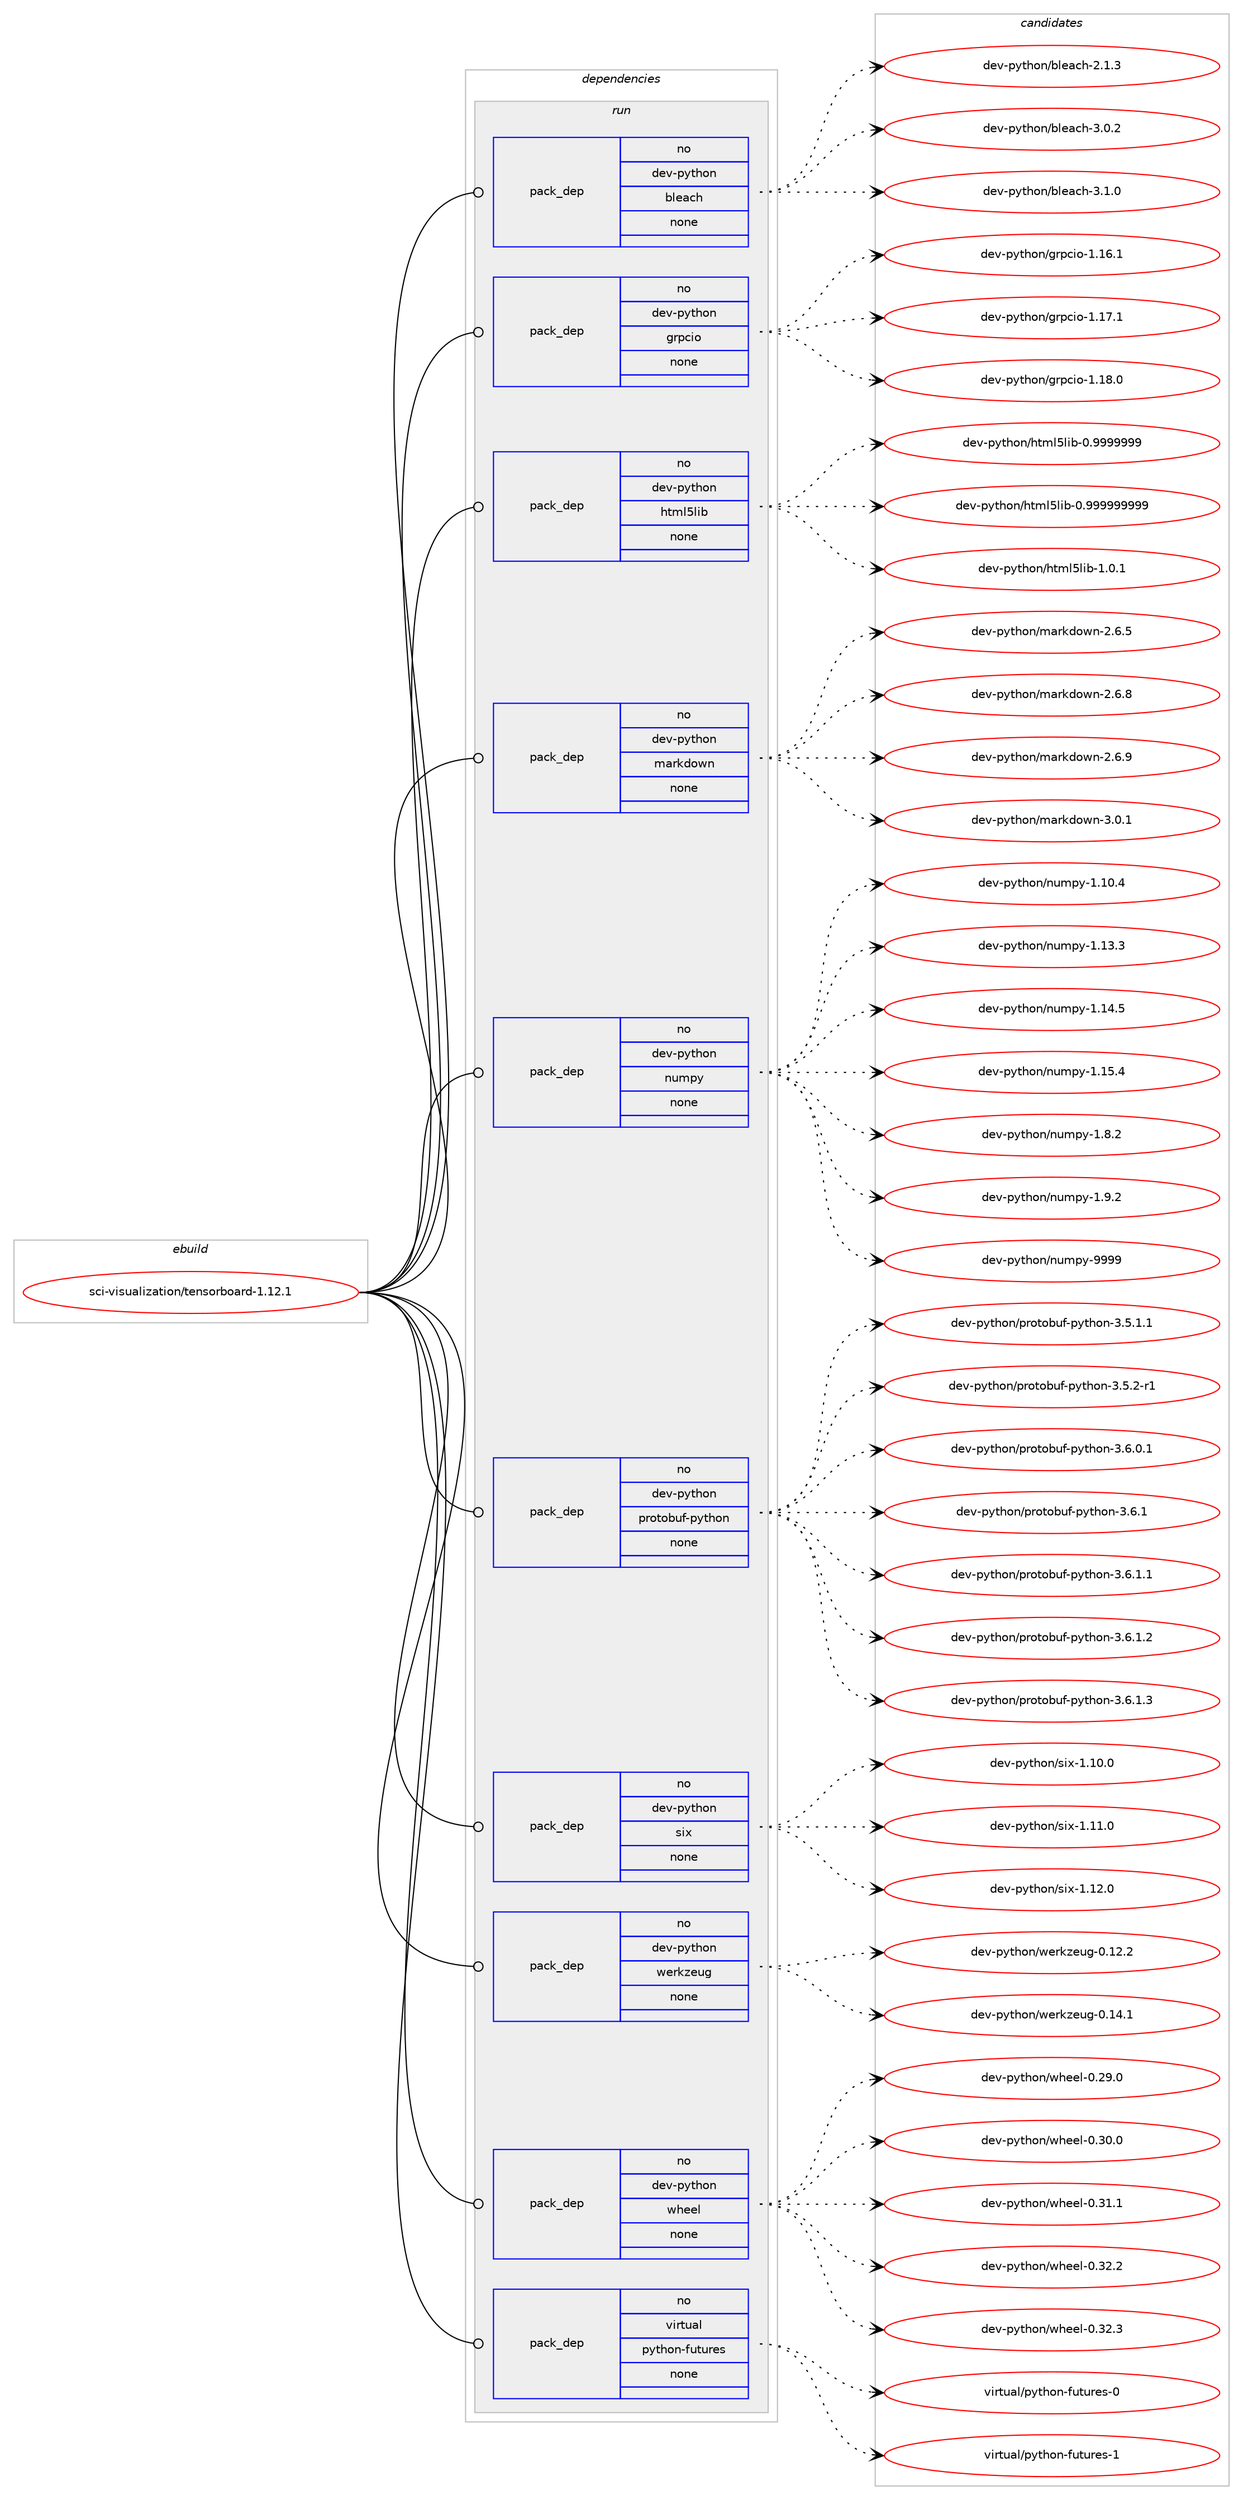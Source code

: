 digraph prolog {

# *************
# Graph options
# *************

newrank=true;
concentrate=true;
compound=true;
graph [rankdir=LR,fontname=Helvetica,fontsize=10,ranksep=1.5];#, ranksep=2.5, nodesep=0.2];
edge  [arrowhead=vee];
node  [fontname=Helvetica,fontsize=10];

# **********
# The ebuild
# **********

subgraph cluster_leftcol {
color=gray;
rank=same;
label=<<i>ebuild</i>>;
id [label="sci-visualization/tensorboard-1.12.1", color=red, width=4, href="../sci-visualization/tensorboard-1.12.1.svg"];
}

# ****************
# The dependencies
# ****************

subgraph cluster_midcol {
color=gray;
label=<<i>dependencies</i>>;
subgraph cluster_compile {
fillcolor="#eeeeee";
style=filled;
label=<<i>compile</i>>;
}
subgraph cluster_compileandrun {
fillcolor="#eeeeee";
style=filled;
label=<<i>compile and run</i>>;
}
subgraph cluster_run {
fillcolor="#eeeeee";
style=filled;
label=<<i>run</i>>;
subgraph pack2261 {
dependency2698 [label=<<TABLE BORDER="0" CELLBORDER="1" CELLSPACING="0" CELLPADDING="4" WIDTH="220"><TR><TD ROWSPAN="6" CELLPADDING="30">pack_dep</TD></TR><TR><TD WIDTH="110">no</TD></TR><TR><TD>dev-python</TD></TR><TR><TD>bleach</TD></TR><TR><TD>none</TD></TR><TR><TD></TD></TR></TABLE>>, shape=none, color=blue];
}
id:e -> dependency2698:w [weight=20,style="solid",arrowhead="odot"];
subgraph pack2262 {
dependency2699 [label=<<TABLE BORDER="0" CELLBORDER="1" CELLSPACING="0" CELLPADDING="4" WIDTH="220"><TR><TD ROWSPAN="6" CELLPADDING="30">pack_dep</TD></TR><TR><TD WIDTH="110">no</TD></TR><TR><TD>dev-python</TD></TR><TR><TD>grpcio</TD></TR><TR><TD>none</TD></TR><TR><TD></TD></TR></TABLE>>, shape=none, color=blue];
}
id:e -> dependency2699:w [weight=20,style="solid",arrowhead="odot"];
subgraph pack2263 {
dependency2700 [label=<<TABLE BORDER="0" CELLBORDER="1" CELLSPACING="0" CELLPADDING="4" WIDTH="220"><TR><TD ROWSPAN="6" CELLPADDING="30">pack_dep</TD></TR><TR><TD WIDTH="110">no</TD></TR><TR><TD>dev-python</TD></TR><TR><TD>html5lib</TD></TR><TR><TD>none</TD></TR><TR><TD></TD></TR></TABLE>>, shape=none, color=blue];
}
id:e -> dependency2700:w [weight=20,style="solid",arrowhead="odot"];
subgraph pack2264 {
dependency2701 [label=<<TABLE BORDER="0" CELLBORDER="1" CELLSPACING="0" CELLPADDING="4" WIDTH="220"><TR><TD ROWSPAN="6" CELLPADDING="30">pack_dep</TD></TR><TR><TD WIDTH="110">no</TD></TR><TR><TD>dev-python</TD></TR><TR><TD>markdown</TD></TR><TR><TD>none</TD></TR><TR><TD></TD></TR></TABLE>>, shape=none, color=blue];
}
id:e -> dependency2701:w [weight=20,style="solid",arrowhead="odot"];
subgraph pack2265 {
dependency2702 [label=<<TABLE BORDER="0" CELLBORDER="1" CELLSPACING="0" CELLPADDING="4" WIDTH="220"><TR><TD ROWSPAN="6" CELLPADDING="30">pack_dep</TD></TR><TR><TD WIDTH="110">no</TD></TR><TR><TD>dev-python</TD></TR><TR><TD>numpy</TD></TR><TR><TD>none</TD></TR><TR><TD></TD></TR></TABLE>>, shape=none, color=blue];
}
id:e -> dependency2702:w [weight=20,style="solid",arrowhead="odot"];
subgraph pack2266 {
dependency2703 [label=<<TABLE BORDER="0" CELLBORDER="1" CELLSPACING="0" CELLPADDING="4" WIDTH="220"><TR><TD ROWSPAN="6" CELLPADDING="30">pack_dep</TD></TR><TR><TD WIDTH="110">no</TD></TR><TR><TD>dev-python</TD></TR><TR><TD>protobuf-python</TD></TR><TR><TD>none</TD></TR><TR><TD></TD></TR></TABLE>>, shape=none, color=blue];
}
id:e -> dependency2703:w [weight=20,style="solid",arrowhead="odot"];
subgraph pack2267 {
dependency2704 [label=<<TABLE BORDER="0" CELLBORDER="1" CELLSPACING="0" CELLPADDING="4" WIDTH="220"><TR><TD ROWSPAN="6" CELLPADDING="30">pack_dep</TD></TR><TR><TD WIDTH="110">no</TD></TR><TR><TD>dev-python</TD></TR><TR><TD>six</TD></TR><TR><TD>none</TD></TR><TR><TD></TD></TR></TABLE>>, shape=none, color=blue];
}
id:e -> dependency2704:w [weight=20,style="solid",arrowhead="odot"];
subgraph pack2268 {
dependency2705 [label=<<TABLE BORDER="0" CELLBORDER="1" CELLSPACING="0" CELLPADDING="4" WIDTH="220"><TR><TD ROWSPAN="6" CELLPADDING="30">pack_dep</TD></TR><TR><TD WIDTH="110">no</TD></TR><TR><TD>dev-python</TD></TR><TR><TD>werkzeug</TD></TR><TR><TD>none</TD></TR><TR><TD></TD></TR></TABLE>>, shape=none, color=blue];
}
id:e -> dependency2705:w [weight=20,style="solid",arrowhead="odot"];
subgraph pack2269 {
dependency2706 [label=<<TABLE BORDER="0" CELLBORDER="1" CELLSPACING="0" CELLPADDING="4" WIDTH="220"><TR><TD ROWSPAN="6" CELLPADDING="30">pack_dep</TD></TR><TR><TD WIDTH="110">no</TD></TR><TR><TD>dev-python</TD></TR><TR><TD>wheel</TD></TR><TR><TD>none</TD></TR><TR><TD></TD></TR></TABLE>>, shape=none, color=blue];
}
id:e -> dependency2706:w [weight=20,style="solid",arrowhead="odot"];
subgraph pack2270 {
dependency2707 [label=<<TABLE BORDER="0" CELLBORDER="1" CELLSPACING="0" CELLPADDING="4" WIDTH="220"><TR><TD ROWSPAN="6" CELLPADDING="30">pack_dep</TD></TR><TR><TD WIDTH="110">no</TD></TR><TR><TD>virtual</TD></TR><TR><TD>python-futures</TD></TR><TR><TD>none</TD></TR><TR><TD></TD></TR></TABLE>>, shape=none, color=blue];
}
id:e -> dependency2707:w [weight=20,style="solid",arrowhead="odot"];
}
}

# **************
# The candidates
# **************

subgraph cluster_choices {
rank=same;
color=gray;
label=<<i>candidates</i>>;

subgraph choice2261 {
color=black;
nodesep=1;
choice1001011184511212111610411111047981081019799104455046494651 [label="dev-python/bleach-2.1.3", color=red, width=4,href="../dev-python/bleach-2.1.3.svg"];
choice1001011184511212111610411111047981081019799104455146484650 [label="dev-python/bleach-3.0.2", color=red, width=4,href="../dev-python/bleach-3.0.2.svg"];
choice1001011184511212111610411111047981081019799104455146494648 [label="dev-python/bleach-3.1.0", color=red, width=4,href="../dev-python/bleach-3.1.0.svg"];
dependency2698:e -> choice1001011184511212111610411111047981081019799104455046494651:w [style=dotted,weight="100"];
dependency2698:e -> choice1001011184511212111610411111047981081019799104455146484650:w [style=dotted,weight="100"];
dependency2698:e -> choice1001011184511212111610411111047981081019799104455146494648:w [style=dotted,weight="100"];
}
subgraph choice2262 {
color=black;
nodesep=1;
choice10010111845112121116104111110471031141129910511145494649544649 [label="dev-python/grpcio-1.16.1", color=red, width=4,href="../dev-python/grpcio-1.16.1.svg"];
choice10010111845112121116104111110471031141129910511145494649554649 [label="dev-python/grpcio-1.17.1", color=red, width=4,href="../dev-python/grpcio-1.17.1.svg"];
choice10010111845112121116104111110471031141129910511145494649564648 [label="dev-python/grpcio-1.18.0", color=red, width=4,href="../dev-python/grpcio-1.18.0.svg"];
dependency2699:e -> choice10010111845112121116104111110471031141129910511145494649544649:w [style=dotted,weight="100"];
dependency2699:e -> choice10010111845112121116104111110471031141129910511145494649554649:w [style=dotted,weight="100"];
dependency2699:e -> choice10010111845112121116104111110471031141129910511145494649564648:w [style=dotted,weight="100"];
}
subgraph choice2263 {
color=black;
nodesep=1;
choice1001011184511212111610411111047104116109108531081059845484657575757575757 [label="dev-python/html5lib-0.9999999", color=red, width=4,href="../dev-python/html5lib-0.9999999.svg"];
choice10010111845112121116104111110471041161091085310810598454846575757575757575757 [label="dev-python/html5lib-0.999999999", color=red, width=4,href="../dev-python/html5lib-0.999999999.svg"];
choice10010111845112121116104111110471041161091085310810598454946484649 [label="dev-python/html5lib-1.0.1", color=red, width=4,href="../dev-python/html5lib-1.0.1.svg"];
dependency2700:e -> choice1001011184511212111610411111047104116109108531081059845484657575757575757:w [style=dotted,weight="100"];
dependency2700:e -> choice10010111845112121116104111110471041161091085310810598454846575757575757575757:w [style=dotted,weight="100"];
dependency2700:e -> choice10010111845112121116104111110471041161091085310810598454946484649:w [style=dotted,weight="100"];
}
subgraph choice2264 {
color=black;
nodesep=1;
choice100101118451121211161041111104710997114107100111119110455046544653 [label="dev-python/markdown-2.6.5", color=red, width=4,href="../dev-python/markdown-2.6.5.svg"];
choice100101118451121211161041111104710997114107100111119110455046544656 [label="dev-python/markdown-2.6.8", color=red, width=4,href="../dev-python/markdown-2.6.8.svg"];
choice100101118451121211161041111104710997114107100111119110455046544657 [label="dev-python/markdown-2.6.9", color=red, width=4,href="../dev-python/markdown-2.6.9.svg"];
choice100101118451121211161041111104710997114107100111119110455146484649 [label="dev-python/markdown-3.0.1", color=red, width=4,href="../dev-python/markdown-3.0.1.svg"];
dependency2701:e -> choice100101118451121211161041111104710997114107100111119110455046544653:w [style=dotted,weight="100"];
dependency2701:e -> choice100101118451121211161041111104710997114107100111119110455046544656:w [style=dotted,weight="100"];
dependency2701:e -> choice100101118451121211161041111104710997114107100111119110455046544657:w [style=dotted,weight="100"];
dependency2701:e -> choice100101118451121211161041111104710997114107100111119110455146484649:w [style=dotted,weight="100"];
}
subgraph choice2265 {
color=black;
nodesep=1;
choice100101118451121211161041111104711011710911212145494649484652 [label="dev-python/numpy-1.10.4", color=red, width=4,href="../dev-python/numpy-1.10.4.svg"];
choice100101118451121211161041111104711011710911212145494649514651 [label="dev-python/numpy-1.13.3", color=red, width=4,href="../dev-python/numpy-1.13.3.svg"];
choice100101118451121211161041111104711011710911212145494649524653 [label="dev-python/numpy-1.14.5", color=red, width=4,href="../dev-python/numpy-1.14.5.svg"];
choice100101118451121211161041111104711011710911212145494649534652 [label="dev-python/numpy-1.15.4", color=red, width=4,href="../dev-python/numpy-1.15.4.svg"];
choice1001011184511212111610411111047110117109112121454946564650 [label="dev-python/numpy-1.8.2", color=red, width=4,href="../dev-python/numpy-1.8.2.svg"];
choice1001011184511212111610411111047110117109112121454946574650 [label="dev-python/numpy-1.9.2", color=red, width=4,href="../dev-python/numpy-1.9.2.svg"];
choice10010111845112121116104111110471101171091121214557575757 [label="dev-python/numpy-9999", color=red, width=4,href="../dev-python/numpy-9999.svg"];
dependency2702:e -> choice100101118451121211161041111104711011710911212145494649484652:w [style=dotted,weight="100"];
dependency2702:e -> choice100101118451121211161041111104711011710911212145494649514651:w [style=dotted,weight="100"];
dependency2702:e -> choice100101118451121211161041111104711011710911212145494649524653:w [style=dotted,weight="100"];
dependency2702:e -> choice100101118451121211161041111104711011710911212145494649534652:w [style=dotted,weight="100"];
dependency2702:e -> choice1001011184511212111610411111047110117109112121454946564650:w [style=dotted,weight="100"];
dependency2702:e -> choice1001011184511212111610411111047110117109112121454946574650:w [style=dotted,weight="100"];
dependency2702:e -> choice10010111845112121116104111110471101171091121214557575757:w [style=dotted,weight="100"];
}
subgraph choice2266 {
color=black;
nodesep=1;
choice100101118451121211161041111104711211411111611198117102451121211161041111104551465346494649 [label="dev-python/protobuf-python-3.5.1.1", color=red, width=4,href="../dev-python/protobuf-python-3.5.1.1.svg"];
choice100101118451121211161041111104711211411111611198117102451121211161041111104551465346504511449 [label="dev-python/protobuf-python-3.5.2-r1", color=red, width=4,href="../dev-python/protobuf-python-3.5.2-r1.svg"];
choice100101118451121211161041111104711211411111611198117102451121211161041111104551465446484649 [label="dev-python/protobuf-python-3.6.0.1", color=red, width=4,href="../dev-python/protobuf-python-3.6.0.1.svg"];
choice10010111845112121116104111110471121141111161119811710245112121116104111110455146544649 [label="dev-python/protobuf-python-3.6.1", color=red, width=4,href="../dev-python/protobuf-python-3.6.1.svg"];
choice100101118451121211161041111104711211411111611198117102451121211161041111104551465446494649 [label="dev-python/protobuf-python-3.6.1.1", color=red, width=4,href="../dev-python/protobuf-python-3.6.1.1.svg"];
choice100101118451121211161041111104711211411111611198117102451121211161041111104551465446494650 [label="dev-python/protobuf-python-3.6.1.2", color=red, width=4,href="../dev-python/protobuf-python-3.6.1.2.svg"];
choice100101118451121211161041111104711211411111611198117102451121211161041111104551465446494651 [label="dev-python/protobuf-python-3.6.1.3", color=red, width=4,href="../dev-python/protobuf-python-3.6.1.3.svg"];
dependency2703:e -> choice100101118451121211161041111104711211411111611198117102451121211161041111104551465346494649:w [style=dotted,weight="100"];
dependency2703:e -> choice100101118451121211161041111104711211411111611198117102451121211161041111104551465346504511449:w [style=dotted,weight="100"];
dependency2703:e -> choice100101118451121211161041111104711211411111611198117102451121211161041111104551465446484649:w [style=dotted,weight="100"];
dependency2703:e -> choice10010111845112121116104111110471121141111161119811710245112121116104111110455146544649:w [style=dotted,weight="100"];
dependency2703:e -> choice100101118451121211161041111104711211411111611198117102451121211161041111104551465446494649:w [style=dotted,weight="100"];
dependency2703:e -> choice100101118451121211161041111104711211411111611198117102451121211161041111104551465446494650:w [style=dotted,weight="100"];
dependency2703:e -> choice100101118451121211161041111104711211411111611198117102451121211161041111104551465446494651:w [style=dotted,weight="100"];
}
subgraph choice2267 {
color=black;
nodesep=1;
choice100101118451121211161041111104711510512045494649484648 [label="dev-python/six-1.10.0", color=red, width=4,href="../dev-python/six-1.10.0.svg"];
choice100101118451121211161041111104711510512045494649494648 [label="dev-python/six-1.11.0", color=red, width=4,href="../dev-python/six-1.11.0.svg"];
choice100101118451121211161041111104711510512045494649504648 [label="dev-python/six-1.12.0", color=red, width=4,href="../dev-python/six-1.12.0.svg"];
dependency2704:e -> choice100101118451121211161041111104711510512045494649484648:w [style=dotted,weight="100"];
dependency2704:e -> choice100101118451121211161041111104711510512045494649494648:w [style=dotted,weight="100"];
dependency2704:e -> choice100101118451121211161041111104711510512045494649504648:w [style=dotted,weight="100"];
}
subgraph choice2268 {
color=black;
nodesep=1;
choice100101118451121211161041111104711910111410712210111710345484649504650 [label="dev-python/werkzeug-0.12.2", color=red, width=4,href="../dev-python/werkzeug-0.12.2.svg"];
choice100101118451121211161041111104711910111410712210111710345484649524649 [label="dev-python/werkzeug-0.14.1", color=red, width=4,href="../dev-python/werkzeug-0.14.1.svg"];
dependency2705:e -> choice100101118451121211161041111104711910111410712210111710345484649504650:w [style=dotted,weight="100"];
dependency2705:e -> choice100101118451121211161041111104711910111410712210111710345484649524649:w [style=dotted,weight="100"];
}
subgraph choice2269 {
color=black;
nodesep=1;
choice100101118451121211161041111104711910410110110845484650574648 [label="dev-python/wheel-0.29.0", color=red, width=4,href="../dev-python/wheel-0.29.0.svg"];
choice100101118451121211161041111104711910410110110845484651484648 [label="dev-python/wheel-0.30.0", color=red, width=4,href="../dev-python/wheel-0.30.0.svg"];
choice100101118451121211161041111104711910410110110845484651494649 [label="dev-python/wheel-0.31.1", color=red, width=4,href="../dev-python/wheel-0.31.1.svg"];
choice100101118451121211161041111104711910410110110845484651504650 [label="dev-python/wheel-0.32.2", color=red, width=4,href="../dev-python/wheel-0.32.2.svg"];
choice100101118451121211161041111104711910410110110845484651504651 [label="dev-python/wheel-0.32.3", color=red, width=4,href="../dev-python/wheel-0.32.3.svg"];
dependency2706:e -> choice100101118451121211161041111104711910410110110845484650574648:w [style=dotted,weight="100"];
dependency2706:e -> choice100101118451121211161041111104711910410110110845484651484648:w [style=dotted,weight="100"];
dependency2706:e -> choice100101118451121211161041111104711910410110110845484651494649:w [style=dotted,weight="100"];
dependency2706:e -> choice100101118451121211161041111104711910410110110845484651504650:w [style=dotted,weight="100"];
dependency2706:e -> choice100101118451121211161041111104711910410110110845484651504651:w [style=dotted,weight="100"];
}
subgraph choice2270 {
color=black;
nodesep=1;
choice1181051141161179710847112121116104111110451021171161171141011154548 [label="virtual/python-futures-0", color=red, width=4,href="../virtual/python-futures-0.svg"];
choice1181051141161179710847112121116104111110451021171161171141011154549 [label="virtual/python-futures-1", color=red, width=4,href="../virtual/python-futures-1.svg"];
dependency2707:e -> choice1181051141161179710847112121116104111110451021171161171141011154548:w [style=dotted,weight="100"];
dependency2707:e -> choice1181051141161179710847112121116104111110451021171161171141011154549:w [style=dotted,weight="100"];
}
}

}
